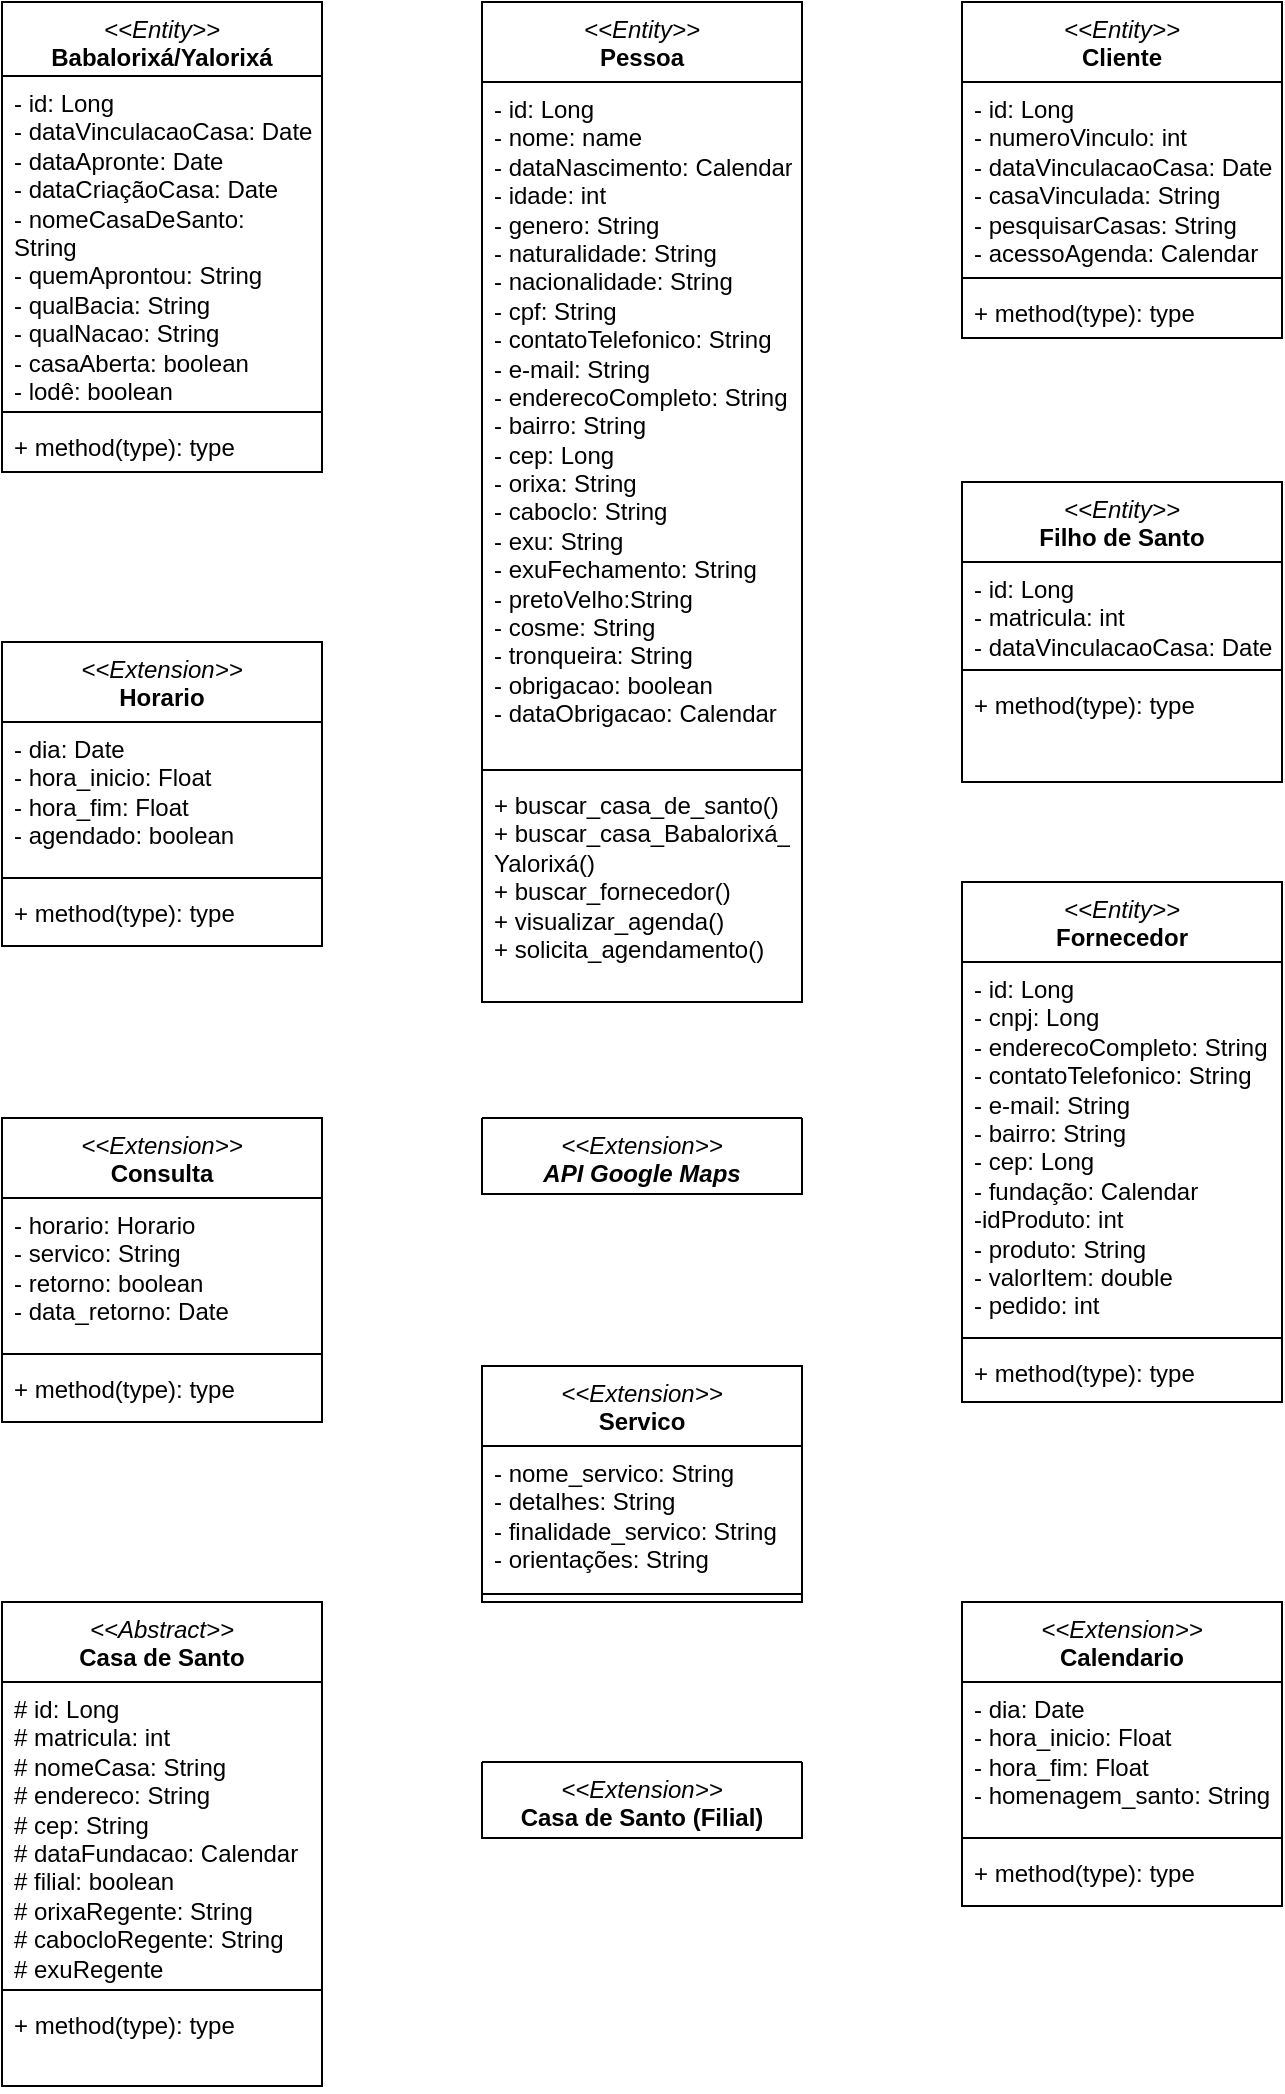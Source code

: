<mxfile version="21.3.2" type="github">
  <diagram name="Página-1" id="P23FGd_YMV2X_4102htD">
    <mxGraphModel dx="1050" dy="581" grid="1" gridSize="10" guides="1" tooltips="1" connect="1" arrows="1" fold="1" page="1" pageScale="1" pageWidth="827" pageHeight="1169" math="0" shadow="0">
      <root>
        <mxCell id="0" />
        <mxCell id="1" parent="0" />
        <mxCell id="ky6dw8sqU-muRS27l1S1-1" value="&lt;i style=&quot;border-color: var(--border-color); font-weight: 400;&quot;&gt;&amp;lt;&amp;lt;Entity&amp;gt;&amp;gt;&lt;/i&gt;&lt;br&gt;Pessoa" style="swimlane;fontStyle=1;align=center;verticalAlign=top;childLayout=stackLayout;horizontal=1;startSize=40;horizontalStack=0;resizeParent=1;resizeParentMax=0;resizeLast=0;collapsible=1;marginBottom=0;whiteSpace=wrap;html=1;" vertex="1" parent="1">
          <mxGeometry x="320" y="80" width="160" height="500" as="geometry">
            <mxRectangle x="320" y="40" width="80" height="30" as="alternateBounds" />
          </mxGeometry>
        </mxCell>
        <mxCell id="ky6dw8sqU-muRS27l1S1-2" value="- id: Long&lt;br&gt;- nome: name&lt;br&gt;- dataNascimento: Calendar&lt;br&gt;- idade: int&lt;br&gt;- genero: String&lt;br&gt;- naturalidade: String&lt;br&gt;- nacionalidade: String&lt;br&gt;- cpf: String&lt;br&gt;- contatoTelefonico: String&lt;br&gt;- e-mail: String&lt;br&gt;- enderecoCompleto: String&lt;br&gt;- bairro: String&lt;br&gt;- cep: Long&lt;br&gt;- orixa: String&lt;br style=&quot;border-color: var(--border-color);&quot;&gt;- caboclo: String&lt;br style=&quot;border-color: var(--border-color);&quot;&gt;- exu: String&lt;br&gt;- exuFechamento: String&lt;br&gt;- pretoVelho:String&lt;br&gt;- cosme: String&lt;br&gt;- tronqueira: String&lt;br&gt;- obrigacao: boolean&lt;br&gt;- dataObrigacao: Calendar" style="text;strokeColor=none;fillColor=none;align=left;verticalAlign=top;spacingLeft=4;spacingRight=4;overflow=hidden;rotatable=0;points=[[0,0.5],[1,0.5]];portConstraint=eastwest;whiteSpace=wrap;html=1;" vertex="1" parent="ky6dw8sqU-muRS27l1S1-1">
          <mxGeometry y="40" width="160" height="340" as="geometry" />
        </mxCell>
        <mxCell id="ky6dw8sqU-muRS27l1S1-3" value="" style="line;strokeWidth=1;fillColor=none;align=left;verticalAlign=middle;spacingTop=-1;spacingLeft=3;spacingRight=3;rotatable=0;labelPosition=right;points=[];portConstraint=eastwest;strokeColor=inherit;" vertex="1" parent="ky6dw8sqU-muRS27l1S1-1">
          <mxGeometry y="380" width="160" height="8" as="geometry" />
        </mxCell>
        <mxCell id="ky6dw8sqU-muRS27l1S1-4" value="+ buscar_casa_de_santo()&lt;br&gt;+ buscar_casa_Babalorixá_&lt;br&gt;Yalorixá()&lt;br&gt;+ buscar_fornecedor()&lt;br&gt;+ visualizar_agenda()&lt;br&gt;+ solicita_agendamento()" style="text;strokeColor=none;fillColor=none;align=left;verticalAlign=top;spacingLeft=4;spacingRight=4;overflow=hidden;rotatable=0;points=[[0,0.5],[1,0.5]];portConstraint=eastwest;whiteSpace=wrap;html=1;" vertex="1" parent="ky6dw8sqU-muRS27l1S1-1">
          <mxGeometry y="388" width="160" height="112" as="geometry" />
        </mxCell>
        <mxCell id="ky6dw8sqU-muRS27l1S1-5" value="&lt;i style=&quot;border-color: var(--border-color); font-weight: 400;&quot;&gt;&amp;lt;&amp;lt;Entity&amp;gt;&amp;gt;&lt;/i&gt;&lt;br&gt;Filho de Santo" style="swimlane;fontStyle=1;align=center;verticalAlign=top;childLayout=stackLayout;horizontal=1;startSize=40;horizontalStack=0;resizeParent=1;resizeParentMax=0;resizeLast=0;collapsible=1;marginBottom=0;whiteSpace=wrap;html=1;" vertex="1" parent="1">
          <mxGeometry x="560" y="320" width="160" height="150" as="geometry">
            <mxRectangle x="320" y="40" width="80" height="30" as="alternateBounds" />
          </mxGeometry>
        </mxCell>
        <mxCell id="ky6dw8sqU-muRS27l1S1-6" value="- id: Long&lt;br&gt;- matricula: int&lt;br&gt;- dataVinculacaoCasa: Date" style="text;strokeColor=none;fillColor=none;align=left;verticalAlign=top;spacingLeft=4;spacingRight=4;overflow=hidden;rotatable=0;points=[[0,0.5],[1,0.5]];portConstraint=eastwest;whiteSpace=wrap;html=1;" vertex="1" parent="ky6dw8sqU-muRS27l1S1-5">
          <mxGeometry y="40" width="160" height="50" as="geometry" />
        </mxCell>
        <mxCell id="ky6dw8sqU-muRS27l1S1-7" value="" style="line;strokeWidth=1;fillColor=none;align=left;verticalAlign=middle;spacingTop=-1;spacingLeft=3;spacingRight=3;rotatable=0;labelPosition=right;points=[];portConstraint=eastwest;strokeColor=inherit;" vertex="1" parent="ky6dw8sqU-muRS27l1S1-5">
          <mxGeometry y="90" width="160" height="8" as="geometry" />
        </mxCell>
        <mxCell id="ky6dw8sqU-muRS27l1S1-8" value="+ method(type): type" style="text;strokeColor=none;fillColor=none;align=left;verticalAlign=top;spacingLeft=4;spacingRight=4;overflow=hidden;rotatable=0;points=[[0,0.5],[1,0.5]];portConstraint=eastwest;whiteSpace=wrap;html=1;" vertex="1" parent="ky6dw8sqU-muRS27l1S1-5">
          <mxGeometry y="98" width="160" height="52" as="geometry" />
        </mxCell>
        <mxCell id="ky6dw8sqU-muRS27l1S1-9" value="&lt;i style=&quot;border-color: var(--border-color); font-weight: 400;&quot;&gt;&amp;lt;&amp;lt;Entity&amp;gt;&amp;gt;&lt;/i&gt;&lt;br&gt;Cliente" style="swimlane;fontStyle=1;align=center;verticalAlign=top;childLayout=stackLayout;horizontal=1;startSize=40;horizontalStack=0;resizeParent=1;resizeParentMax=0;resizeLast=0;collapsible=1;marginBottom=0;whiteSpace=wrap;html=1;" vertex="1" parent="1">
          <mxGeometry x="560" y="80" width="160" height="168" as="geometry" />
        </mxCell>
        <mxCell id="ky6dw8sqU-muRS27l1S1-10" value="- id: Long&lt;br&gt;- numeroVinculo: int&lt;br&gt;- dataVinculacaoCasa: Date&lt;br&gt;- casaVinculada: String&lt;br&gt;- pesquisarCasas: String&lt;br&gt;- acessoAgenda: Calendar" style="text;strokeColor=none;fillColor=none;align=left;verticalAlign=top;spacingLeft=4;spacingRight=4;overflow=hidden;rotatable=0;points=[[0,0.5],[1,0.5]];portConstraint=eastwest;whiteSpace=wrap;html=1;" vertex="1" parent="ky6dw8sqU-muRS27l1S1-9">
          <mxGeometry y="40" width="160" height="94" as="geometry" />
        </mxCell>
        <mxCell id="ky6dw8sqU-muRS27l1S1-11" value="" style="line;strokeWidth=1;fillColor=none;align=left;verticalAlign=middle;spacingTop=-1;spacingLeft=3;spacingRight=3;rotatable=0;labelPosition=right;points=[];portConstraint=eastwest;strokeColor=inherit;" vertex="1" parent="ky6dw8sqU-muRS27l1S1-9">
          <mxGeometry y="134" width="160" height="8" as="geometry" />
        </mxCell>
        <mxCell id="ky6dw8sqU-muRS27l1S1-12" value="+ method(type): type" style="text;strokeColor=none;fillColor=none;align=left;verticalAlign=top;spacingLeft=4;spacingRight=4;overflow=hidden;rotatable=0;points=[[0,0.5],[1,0.5]];portConstraint=eastwest;whiteSpace=wrap;html=1;" vertex="1" parent="ky6dw8sqU-muRS27l1S1-9">
          <mxGeometry y="142" width="160" height="26" as="geometry" />
        </mxCell>
        <mxCell id="ky6dw8sqU-muRS27l1S1-13" value="&lt;i style=&quot;border-color: var(--border-color); font-weight: 400;&quot;&gt;&amp;lt;&amp;lt;Entity&amp;gt;&amp;gt;&lt;/i&gt;&lt;br&gt;Fornecedor" style="swimlane;fontStyle=1;align=center;verticalAlign=top;childLayout=stackLayout;horizontal=1;startSize=40;horizontalStack=0;resizeParent=1;resizeParentMax=0;resizeLast=0;collapsible=1;marginBottom=0;whiteSpace=wrap;html=1;" vertex="1" parent="1">
          <mxGeometry x="560" y="520" width="160" height="260" as="geometry" />
        </mxCell>
        <mxCell id="ky6dw8sqU-muRS27l1S1-14" value="- id: Long&lt;br&gt;- cnpj: Long&lt;br&gt;- enderecoCompleto: String&lt;br&gt;- contatoTelefonico: String&lt;br&gt;- e-mail: String&lt;br&gt;- bairro: String&lt;br style=&quot;border-color: var(--border-color);&quot;&gt;- cep: Long&lt;br&gt;- fundação: Calendar&lt;br&gt;-idProduto: int&lt;br&gt;- produto: String&lt;br&gt;- valorItem: double&lt;br&gt;- pedido: int" style="text;strokeColor=none;fillColor=none;align=left;verticalAlign=top;spacingLeft=4;spacingRight=4;overflow=hidden;rotatable=0;points=[[0,0.5],[1,0.5]];portConstraint=eastwest;whiteSpace=wrap;html=1;" vertex="1" parent="ky6dw8sqU-muRS27l1S1-13">
          <mxGeometry y="40" width="160" height="184" as="geometry" />
        </mxCell>
        <mxCell id="ky6dw8sqU-muRS27l1S1-15" value="" style="line;strokeWidth=1;fillColor=none;align=left;verticalAlign=middle;spacingTop=-1;spacingLeft=3;spacingRight=3;rotatable=0;labelPosition=right;points=[];portConstraint=eastwest;strokeColor=inherit;" vertex="1" parent="ky6dw8sqU-muRS27l1S1-13">
          <mxGeometry y="224" width="160" height="8" as="geometry" />
        </mxCell>
        <mxCell id="ky6dw8sqU-muRS27l1S1-16" value="+ method(type): type" style="text;strokeColor=none;fillColor=none;align=left;verticalAlign=top;spacingLeft=4;spacingRight=4;overflow=hidden;rotatable=0;points=[[0,0.5],[1,0.5]];portConstraint=eastwest;whiteSpace=wrap;html=1;" vertex="1" parent="ky6dw8sqU-muRS27l1S1-13">
          <mxGeometry y="232" width="160" height="28" as="geometry" />
        </mxCell>
        <mxCell id="ky6dw8sqU-muRS27l1S1-17" value="&lt;i style=&quot;font-weight: normal;&quot;&gt;&amp;lt;&amp;lt;Entity&amp;gt;&amp;gt;&lt;br&gt;&lt;/i&gt;Babalorixá/Yalorixá" style="swimlane;fontStyle=1;align=center;verticalAlign=top;childLayout=stackLayout;horizontal=1;startSize=37;horizontalStack=0;resizeParent=1;resizeParentMax=0;resizeLast=0;collapsible=1;marginBottom=0;whiteSpace=wrap;html=1;" vertex="1" parent="1">
          <mxGeometry x="80" y="80" width="160" height="235" as="geometry" />
        </mxCell>
        <mxCell id="ky6dw8sqU-muRS27l1S1-18" value="- id: Long&lt;br style=&quot;border-color: var(--border-color);&quot;&gt;- dataVinculacaoCasa: Date&lt;br style=&quot;border-color: var(--border-color);&quot;&gt;- dataApronte: Date&lt;br&gt;- dataCriaçãoCasa: Date&lt;br&gt;- nomeCasaDeSanto: String&lt;br&gt;- quemAprontou: String&lt;br&gt;- qualBacia: String&lt;br&gt;- qualNacao: String&lt;br&gt;- casaAberta: boolean&lt;br&gt;- lodê: boolean" style="text;strokeColor=none;fillColor=none;align=left;verticalAlign=top;spacingLeft=4;spacingRight=4;overflow=hidden;rotatable=0;points=[[0,0.5],[1,0.5]];portConstraint=eastwest;whiteSpace=wrap;html=1;" vertex="1" parent="ky6dw8sqU-muRS27l1S1-17">
          <mxGeometry y="37" width="160" height="164" as="geometry" />
        </mxCell>
        <mxCell id="ky6dw8sqU-muRS27l1S1-19" value="" style="line;strokeWidth=1;fillColor=none;align=left;verticalAlign=middle;spacingTop=-1;spacingLeft=3;spacingRight=3;rotatable=0;labelPosition=right;points=[];portConstraint=eastwest;strokeColor=inherit;" vertex="1" parent="ky6dw8sqU-muRS27l1S1-17">
          <mxGeometry y="201" width="160" height="8" as="geometry" />
        </mxCell>
        <mxCell id="ky6dw8sqU-muRS27l1S1-20" value="+ method(type): type" style="text;strokeColor=none;fillColor=none;align=left;verticalAlign=top;spacingLeft=4;spacingRight=4;overflow=hidden;rotatable=0;points=[[0,0.5],[1,0.5]];portConstraint=eastwest;whiteSpace=wrap;html=1;" vertex="1" parent="ky6dw8sqU-muRS27l1S1-17">
          <mxGeometry y="209" width="160" height="26" as="geometry" />
        </mxCell>
        <mxCell id="ky6dw8sqU-muRS27l1S1-21" value="&lt;span style=&quot;font-weight: normal;&quot;&gt;&lt;i&gt;&amp;lt;&amp;lt;Abstract&amp;gt;&amp;gt;&lt;/i&gt;&lt;/span&gt;&lt;br&gt;Casa de Santo" style="swimlane;fontStyle=1;align=center;verticalAlign=top;childLayout=stackLayout;horizontal=1;startSize=40;horizontalStack=0;resizeParent=1;resizeParentMax=0;resizeLast=0;collapsible=1;marginBottom=0;whiteSpace=wrap;html=1;" vertex="1" parent="1">
          <mxGeometry x="80" y="880" width="160" height="242" as="geometry" />
        </mxCell>
        <mxCell id="ky6dw8sqU-muRS27l1S1-22" value="# id: Long&lt;br&gt;# matricula: int&lt;br&gt;# nomeCasa: String&lt;br&gt;# endereco: String&lt;br&gt;# cep: String&lt;br&gt;# dataFundacao: Calendar&lt;br&gt;# filial: boolean&lt;br&gt;# orixaRegente: String&lt;br&gt;# cabocloRegente: String&lt;br&gt;# exuRegente" style="text;strokeColor=none;fillColor=none;align=left;verticalAlign=top;spacingLeft=4;spacingRight=4;overflow=hidden;rotatable=0;points=[[0,0.5],[1,0.5]];portConstraint=eastwest;whiteSpace=wrap;html=1;" vertex="1" parent="ky6dw8sqU-muRS27l1S1-21">
          <mxGeometry y="40" width="160" height="150" as="geometry" />
        </mxCell>
        <mxCell id="ky6dw8sqU-muRS27l1S1-23" value="" style="line;strokeWidth=1;fillColor=none;align=left;verticalAlign=middle;spacingTop=-1;spacingLeft=3;spacingRight=3;rotatable=0;labelPosition=right;points=[];portConstraint=eastwest;strokeColor=inherit;" vertex="1" parent="ky6dw8sqU-muRS27l1S1-21">
          <mxGeometry y="190" width="160" height="8" as="geometry" />
        </mxCell>
        <mxCell id="ky6dw8sqU-muRS27l1S1-24" value="+ method(type): type" style="text;strokeColor=none;fillColor=none;align=left;verticalAlign=top;spacingLeft=4;spacingRight=4;overflow=hidden;rotatable=0;points=[[0,0.5],[1,0.5]];portConstraint=eastwest;whiteSpace=wrap;html=1;" vertex="1" parent="ky6dw8sqU-muRS27l1S1-21">
          <mxGeometry y="198" width="160" height="44" as="geometry" />
        </mxCell>
        <mxCell id="ky6dw8sqU-muRS27l1S1-25" value="&lt;span style=&quot;font-weight: normal;&quot;&gt;&lt;i&gt;&amp;lt;&amp;lt;Extension&amp;gt;&amp;gt;&lt;/i&gt;&lt;/span&gt;&lt;br&gt;Casa de Santo (Filial)" style="swimlane;fontStyle=1;align=center;verticalAlign=top;childLayout=stackLayout;horizontal=1;startSize=0;horizontalStack=0;resizeParent=1;resizeParentMax=0;resizeLast=0;collapsible=1;marginBottom=0;whiteSpace=wrap;html=1;" vertex="1" collapsed="1" parent="1">
          <mxGeometry x="320" y="960" width="160" height="38" as="geometry">
            <mxRectangle x="80" y="360" width="160" height="86" as="alternateBounds" />
          </mxGeometry>
        </mxCell>
        <mxCell id="ky6dw8sqU-muRS27l1S1-26" value="+ field: type" style="text;strokeColor=none;fillColor=none;align=left;verticalAlign=top;spacingLeft=4;spacingRight=4;overflow=hidden;rotatable=0;points=[[0,0.5],[1,0.5]];portConstraint=eastwest;whiteSpace=wrap;html=1;" vertex="1" parent="ky6dw8sqU-muRS27l1S1-25">
          <mxGeometry y="26" width="160" height="26" as="geometry" />
        </mxCell>
        <mxCell id="ky6dw8sqU-muRS27l1S1-27" value="" style="line;strokeWidth=1;fillColor=none;align=left;verticalAlign=middle;spacingTop=-1;spacingLeft=3;spacingRight=3;rotatable=0;labelPosition=right;points=[];portConstraint=eastwest;strokeColor=inherit;" vertex="1" parent="ky6dw8sqU-muRS27l1S1-25">
          <mxGeometry y="52" width="160" height="8" as="geometry" />
        </mxCell>
        <mxCell id="ky6dw8sqU-muRS27l1S1-28" value="+ method(type): type" style="text;strokeColor=none;fillColor=none;align=left;verticalAlign=top;spacingLeft=4;spacingRight=4;overflow=hidden;rotatable=0;points=[[0,0.5],[1,0.5]];portConstraint=eastwest;whiteSpace=wrap;html=1;" vertex="1" parent="ky6dw8sqU-muRS27l1S1-25">
          <mxGeometry y="60" width="160" height="26" as="geometry" />
        </mxCell>
        <mxCell id="ky6dw8sqU-muRS27l1S1-29" value="&lt;span style=&quot;font-weight: normal;&quot;&gt;&lt;i&gt;&amp;lt;&amp;lt;Extension&amp;gt;&amp;gt;&lt;/i&gt;&lt;/span&gt;&lt;br&gt;&lt;i&gt;API Google Maps&lt;/i&gt;" style="swimlane;fontStyle=1;align=center;verticalAlign=top;childLayout=stackLayout;horizontal=1;startSize=0;horizontalStack=0;resizeParent=1;resizeParentMax=0;resizeLast=0;collapsible=1;marginBottom=0;whiteSpace=wrap;html=1;" vertex="1" collapsed="1" parent="1">
          <mxGeometry x="320" y="638" width="160" height="38" as="geometry">
            <mxRectangle x="80" y="360" width="160" height="86" as="alternateBounds" />
          </mxGeometry>
        </mxCell>
        <mxCell id="ky6dw8sqU-muRS27l1S1-30" value="+ field: type" style="text;strokeColor=none;fillColor=none;align=left;verticalAlign=top;spacingLeft=4;spacingRight=4;overflow=hidden;rotatable=0;points=[[0,0.5],[1,0.5]];portConstraint=eastwest;whiteSpace=wrap;html=1;" vertex="1" parent="ky6dw8sqU-muRS27l1S1-29">
          <mxGeometry y="26" width="160" height="26" as="geometry" />
        </mxCell>
        <mxCell id="ky6dw8sqU-muRS27l1S1-31" value="" style="line;strokeWidth=1;fillColor=none;align=left;verticalAlign=middle;spacingTop=-1;spacingLeft=3;spacingRight=3;rotatable=0;labelPosition=right;points=[];portConstraint=eastwest;strokeColor=inherit;" vertex="1" parent="ky6dw8sqU-muRS27l1S1-29">
          <mxGeometry y="52" width="160" height="8" as="geometry" />
        </mxCell>
        <mxCell id="ky6dw8sqU-muRS27l1S1-32" value="+ method(type): type" style="text;strokeColor=none;fillColor=none;align=left;verticalAlign=top;spacingLeft=4;spacingRight=4;overflow=hidden;rotatable=0;points=[[0,0.5],[1,0.5]];portConstraint=eastwest;whiteSpace=wrap;html=1;" vertex="1" parent="ky6dw8sqU-muRS27l1S1-29">
          <mxGeometry y="60" width="160" height="26" as="geometry" />
        </mxCell>
        <mxCell id="ky6dw8sqU-muRS27l1S1-62" value="&lt;i style=&quot;font-weight: 400;&quot;&gt;&amp;lt;&amp;lt;Extension&amp;gt;&amp;gt;&lt;/i&gt;&lt;br&gt;Horario" style="swimlane;fontStyle=1;align=center;verticalAlign=top;childLayout=stackLayout;horizontal=1;startSize=40;horizontalStack=0;resizeParent=1;resizeParentMax=0;resizeLast=0;collapsible=1;marginBottom=0;whiteSpace=wrap;html=1;" vertex="1" parent="1">
          <mxGeometry x="80" y="400" width="160" height="152" as="geometry" />
        </mxCell>
        <mxCell id="ky6dw8sqU-muRS27l1S1-63" value="- dia: Date&lt;br&gt;-&amp;nbsp;hora_inicio: Float&lt;br&gt;-&amp;nbsp;hora_fim: Float&lt;br&gt;-&amp;nbsp;agendado: boolean" style="text;strokeColor=none;fillColor=none;align=left;verticalAlign=top;spacingLeft=4;spacingRight=4;overflow=hidden;rotatable=0;points=[[0,0.5],[1,0.5]];portConstraint=eastwest;whiteSpace=wrap;html=1;" vertex="1" parent="ky6dw8sqU-muRS27l1S1-62">
          <mxGeometry y="40" width="160" height="74" as="geometry" />
        </mxCell>
        <mxCell id="ky6dw8sqU-muRS27l1S1-64" value="" style="line;strokeWidth=1;fillColor=none;align=left;verticalAlign=middle;spacingTop=-1;spacingLeft=3;spacingRight=3;rotatable=0;labelPosition=right;points=[];portConstraint=eastwest;strokeColor=inherit;" vertex="1" parent="ky6dw8sqU-muRS27l1S1-62">
          <mxGeometry y="114" width="160" height="8" as="geometry" />
        </mxCell>
        <mxCell id="ky6dw8sqU-muRS27l1S1-65" value="+ method(type): type" style="text;strokeColor=none;fillColor=none;align=left;verticalAlign=top;spacingLeft=4;spacingRight=4;overflow=hidden;rotatable=0;points=[[0,0.5],[1,0.5]];portConstraint=eastwest;whiteSpace=wrap;html=1;" vertex="1" parent="ky6dw8sqU-muRS27l1S1-62">
          <mxGeometry y="122" width="160" height="30" as="geometry" />
        </mxCell>
        <mxCell id="ky6dw8sqU-muRS27l1S1-66" value="&lt;i style=&quot;font-weight: 400;&quot;&gt;&amp;lt;&amp;lt;Extension&amp;gt;&amp;gt;&lt;/i&gt;&lt;br&gt;Consulta" style="swimlane;fontStyle=1;align=center;verticalAlign=top;childLayout=stackLayout;horizontal=1;startSize=40;horizontalStack=0;resizeParent=1;resizeParentMax=0;resizeLast=0;collapsible=1;marginBottom=0;whiteSpace=wrap;html=1;" vertex="1" parent="1">
          <mxGeometry x="80" y="638" width="160" height="152" as="geometry" />
        </mxCell>
        <mxCell id="ky6dw8sqU-muRS27l1S1-67" value="- horario: Horario&lt;br&gt;- servico: String&lt;br&gt;- retorno: boolean&lt;br&gt;- data_retorno: Date" style="text;strokeColor=none;fillColor=none;align=left;verticalAlign=top;spacingLeft=4;spacingRight=4;overflow=hidden;rotatable=0;points=[[0,0.5],[1,0.5]];portConstraint=eastwest;whiteSpace=wrap;html=1;" vertex="1" parent="ky6dw8sqU-muRS27l1S1-66">
          <mxGeometry y="40" width="160" height="74" as="geometry" />
        </mxCell>
        <mxCell id="ky6dw8sqU-muRS27l1S1-68" value="" style="line;strokeWidth=1;fillColor=none;align=left;verticalAlign=middle;spacingTop=-1;spacingLeft=3;spacingRight=3;rotatable=0;labelPosition=right;points=[];portConstraint=eastwest;strokeColor=inherit;" vertex="1" parent="ky6dw8sqU-muRS27l1S1-66">
          <mxGeometry y="114" width="160" height="8" as="geometry" />
        </mxCell>
        <mxCell id="ky6dw8sqU-muRS27l1S1-69" value="+ method(type): type" style="text;strokeColor=none;fillColor=none;align=left;verticalAlign=top;spacingLeft=4;spacingRight=4;overflow=hidden;rotatable=0;points=[[0,0.5],[1,0.5]];portConstraint=eastwest;whiteSpace=wrap;html=1;" vertex="1" parent="ky6dw8sqU-muRS27l1S1-66">
          <mxGeometry y="122" width="160" height="30" as="geometry" />
        </mxCell>
        <mxCell id="ky6dw8sqU-muRS27l1S1-70" value="&lt;i style=&quot;font-weight: 400;&quot;&gt;&amp;lt;&amp;lt;Extension&amp;gt;&amp;gt;&lt;/i&gt;&lt;br&gt;Calendario" style="swimlane;fontStyle=1;align=center;verticalAlign=top;childLayout=stackLayout;horizontal=1;startSize=40;horizontalStack=0;resizeParent=1;resizeParentMax=0;resizeLast=0;collapsible=1;marginBottom=0;whiteSpace=wrap;html=1;" vertex="1" parent="1">
          <mxGeometry x="560" y="880" width="160" height="152" as="geometry" />
        </mxCell>
        <mxCell id="ky6dw8sqU-muRS27l1S1-71" value="- dia: Date&lt;br&gt;-&amp;nbsp;hora_inicio: Float&lt;br&gt;-&amp;nbsp;hora_fim: Float&lt;br&gt;-&amp;nbsp;homenagem_santo: String" style="text;strokeColor=none;fillColor=none;align=left;verticalAlign=top;spacingLeft=4;spacingRight=4;overflow=hidden;rotatable=0;points=[[0,0.5],[1,0.5]];portConstraint=eastwest;whiteSpace=wrap;html=1;" vertex="1" parent="ky6dw8sqU-muRS27l1S1-70">
          <mxGeometry y="40" width="160" height="74" as="geometry" />
        </mxCell>
        <mxCell id="ky6dw8sqU-muRS27l1S1-72" value="" style="line;strokeWidth=1;fillColor=none;align=left;verticalAlign=middle;spacingTop=-1;spacingLeft=3;spacingRight=3;rotatable=0;labelPosition=right;points=[];portConstraint=eastwest;strokeColor=inherit;" vertex="1" parent="ky6dw8sqU-muRS27l1S1-70">
          <mxGeometry y="114" width="160" height="8" as="geometry" />
        </mxCell>
        <mxCell id="ky6dw8sqU-muRS27l1S1-73" value="+ method(type): type" style="text;strokeColor=none;fillColor=none;align=left;verticalAlign=top;spacingLeft=4;spacingRight=4;overflow=hidden;rotatable=0;points=[[0,0.5],[1,0.5]];portConstraint=eastwest;whiteSpace=wrap;html=1;" vertex="1" parent="ky6dw8sqU-muRS27l1S1-70">
          <mxGeometry y="122" width="160" height="30" as="geometry" />
        </mxCell>
        <mxCell id="ky6dw8sqU-muRS27l1S1-74" value="&lt;i style=&quot;font-weight: 400;&quot;&gt;&amp;lt;&amp;lt;Extension&amp;gt;&amp;gt;&lt;/i&gt;&lt;br&gt;Servico" style="swimlane;fontStyle=1;align=center;verticalAlign=top;childLayout=stackLayout;horizontal=1;startSize=40;horizontalStack=0;resizeParent=1;resizeParentMax=0;resizeLast=0;collapsible=1;marginBottom=0;whiteSpace=wrap;html=1;" vertex="1" parent="1">
          <mxGeometry x="320" y="762" width="160" height="118" as="geometry" />
        </mxCell>
        <mxCell id="ky6dw8sqU-muRS27l1S1-75" value="- nome_servico: String&lt;br&gt;- detalhes: String&lt;br&gt;- finalidade_servico: String&lt;br&gt;- orientações: String" style="text;strokeColor=none;fillColor=none;align=left;verticalAlign=top;spacingLeft=4;spacingRight=4;overflow=hidden;rotatable=0;points=[[0,0.5],[1,0.5]];portConstraint=eastwest;whiteSpace=wrap;html=1;" vertex="1" parent="ky6dw8sqU-muRS27l1S1-74">
          <mxGeometry y="40" width="160" height="70" as="geometry" />
        </mxCell>
        <mxCell id="ky6dw8sqU-muRS27l1S1-76" value="" style="line;strokeWidth=1;fillColor=none;align=left;verticalAlign=middle;spacingTop=-1;spacingLeft=3;spacingRight=3;rotatable=0;labelPosition=right;points=[];portConstraint=eastwest;strokeColor=inherit;" vertex="1" parent="ky6dw8sqU-muRS27l1S1-74">
          <mxGeometry y="110" width="160" height="8" as="geometry" />
        </mxCell>
      </root>
    </mxGraphModel>
  </diagram>
</mxfile>
